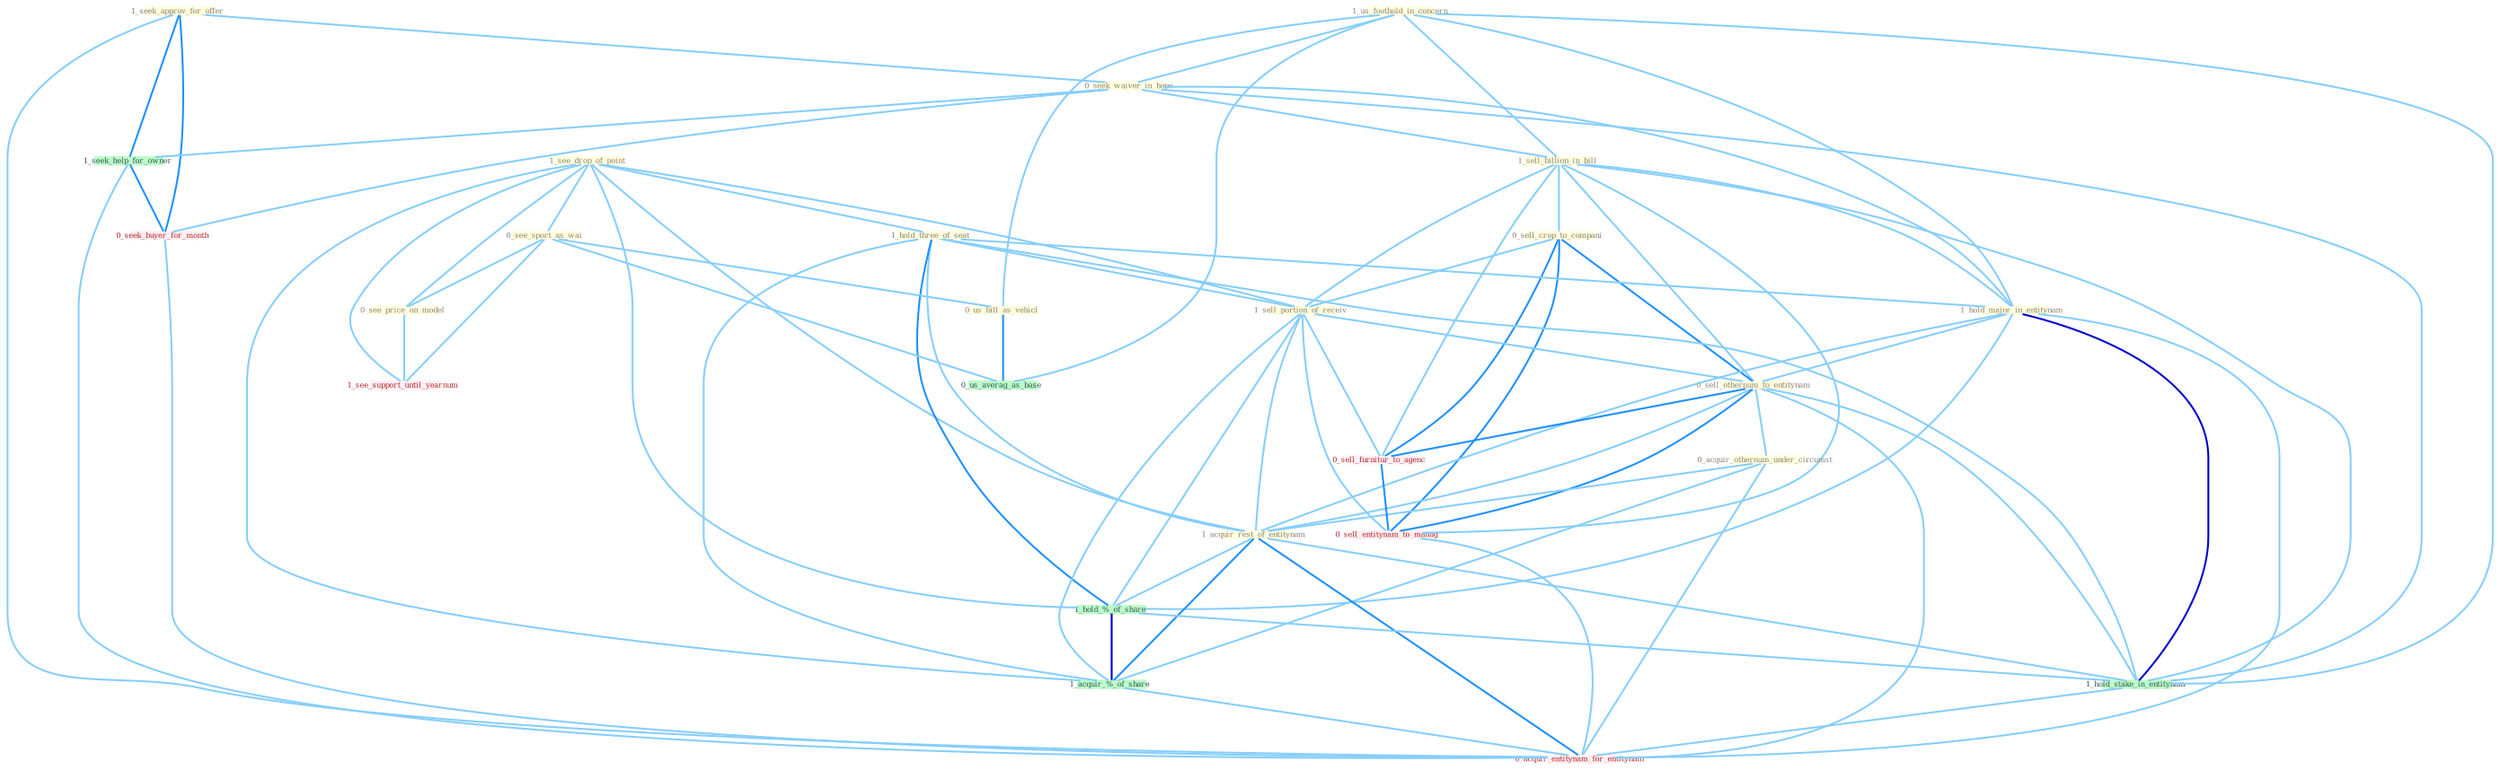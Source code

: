 Graph G{ 
    node
    [shape=polygon,style=filled,width=.5,height=.06,color="#BDFCC9",fixedsize=true,fontsize=4,
    fontcolor="#2f4f4f"];
    {node
    [color="#ffffe0", fontcolor="#8b7d6b"] "1_see_drop_of_point " "1_seek_approv_for_offer " "1_us_foothold_in_concern " "0_seek_waiver_in_hope " "1_sell_billion_in_bill " "0_sell_crop_to_compani " "1_hold_three_of_seat " "1_sell_portion_of_receiv " "0_see_sport_as_wai " "1_hold_major_in_entitynam " "0_sell_othernum_to_entitynam " "0_acquir_othernum_under_circumst " "0_us_bill_as_vehicl " "1_acquir_rest_of_entitynam " "0_see_price_on_model "}
{node [color="#fff0f5", fontcolor="#b22222"] "0_seek_buyer_for_month " "1_see_support_until_yearnum " "0_sell_furnitur_to_agenc " "0_sell_entitynam_to_manag " "0_acquir_entitynam_for_entitynam "}
edge [color="#B0E2FF"];

	"1_see_drop_of_point " -- "1_hold_three_of_seat " [w="1", color="#87cefa" ];
	"1_see_drop_of_point " -- "1_sell_portion_of_receiv " [w="1", color="#87cefa" ];
	"1_see_drop_of_point " -- "0_see_sport_as_wai " [w="1", color="#87cefa" ];
	"1_see_drop_of_point " -- "1_acquir_rest_of_entitynam " [w="1", color="#87cefa" ];
	"1_see_drop_of_point " -- "0_see_price_on_model " [w="1", color="#87cefa" ];
	"1_see_drop_of_point " -- "1_hold_%_of_share " [w="1", color="#87cefa" ];
	"1_see_drop_of_point " -- "1_acquir_%_of_share " [w="1", color="#87cefa" ];
	"1_see_drop_of_point " -- "1_see_support_until_yearnum " [w="1", color="#87cefa" ];
	"1_seek_approv_for_offer " -- "0_seek_waiver_in_hope " [w="1", color="#87cefa" ];
	"1_seek_approv_for_offer " -- "1_seek_help_for_owner " [w="2", color="#1e90ff" , len=0.8];
	"1_seek_approv_for_offer " -- "0_seek_buyer_for_month " [w="2", color="#1e90ff" , len=0.8];
	"1_seek_approv_for_offer " -- "0_acquir_entitynam_for_entitynam " [w="1", color="#87cefa" ];
	"1_us_foothold_in_concern " -- "0_seek_waiver_in_hope " [w="1", color="#87cefa" ];
	"1_us_foothold_in_concern " -- "1_sell_billion_in_bill " [w="1", color="#87cefa" ];
	"1_us_foothold_in_concern " -- "1_hold_major_in_entitynam " [w="1", color="#87cefa" ];
	"1_us_foothold_in_concern " -- "0_us_bill_as_vehicl " [w="1", color="#87cefa" ];
	"1_us_foothold_in_concern " -- "1_hold_stake_in_entitynam " [w="1", color="#87cefa" ];
	"1_us_foothold_in_concern " -- "0_us_averag_as_base " [w="1", color="#87cefa" ];
	"0_seek_waiver_in_hope " -- "1_sell_billion_in_bill " [w="1", color="#87cefa" ];
	"0_seek_waiver_in_hope " -- "1_hold_major_in_entitynam " [w="1", color="#87cefa" ];
	"0_seek_waiver_in_hope " -- "1_hold_stake_in_entitynam " [w="1", color="#87cefa" ];
	"0_seek_waiver_in_hope " -- "1_seek_help_for_owner " [w="1", color="#87cefa" ];
	"0_seek_waiver_in_hope " -- "0_seek_buyer_for_month " [w="1", color="#87cefa" ];
	"1_sell_billion_in_bill " -- "0_sell_crop_to_compani " [w="1", color="#87cefa" ];
	"1_sell_billion_in_bill " -- "1_sell_portion_of_receiv " [w="1", color="#87cefa" ];
	"1_sell_billion_in_bill " -- "1_hold_major_in_entitynam " [w="1", color="#87cefa" ];
	"1_sell_billion_in_bill " -- "0_sell_othernum_to_entitynam " [w="1", color="#87cefa" ];
	"1_sell_billion_in_bill " -- "1_hold_stake_in_entitynam " [w="1", color="#87cefa" ];
	"1_sell_billion_in_bill " -- "0_sell_furnitur_to_agenc " [w="1", color="#87cefa" ];
	"1_sell_billion_in_bill " -- "0_sell_entitynam_to_manag " [w="1", color="#87cefa" ];
	"0_sell_crop_to_compani " -- "1_sell_portion_of_receiv " [w="1", color="#87cefa" ];
	"0_sell_crop_to_compani " -- "0_sell_othernum_to_entitynam " [w="2", color="#1e90ff" , len=0.8];
	"0_sell_crop_to_compani " -- "0_sell_furnitur_to_agenc " [w="2", color="#1e90ff" , len=0.8];
	"0_sell_crop_to_compani " -- "0_sell_entitynam_to_manag " [w="2", color="#1e90ff" , len=0.8];
	"1_hold_three_of_seat " -- "1_sell_portion_of_receiv " [w="1", color="#87cefa" ];
	"1_hold_three_of_seat " -- "1_hold_major_in_entitynam " [w="1", color="#87cefa" ];
	"1_hold_three_of_seat " -- "1_acquir_rest_of_entitynam " [w="1", color="#87cefa" ];
	"1_hold_three_of_seat " -- "1_hold_%_of_share " [w="2", color="#1e90ff" , len=0.8];
	"1_hold_three_of_seat " -- "1_hold_stake_in_entitynam " [w="1", color="#87cefa" ];
	"1_hold_three_of_seat " -- "1_acquir_%_of_share " [w="1", color="#87cefa" ];
	"1_sell_portion_of_receiv " -- "0_sell_othernum_to_entitynam " [w="1", color="#87cefa" ];
	"1_sell_portion_of_receiv " -- "1_acquir_rest_of_entitynam " [w="1", color="#87cefa" ];
	"1_sell_portion_of_receiv " -- "1_hold_%_of_share " [w="1", color="#87cefa" ];
	"1_sell_portion_of_receiv " -- "1_acquir_%_of_share " [w="1", color="#87cefa" ];
	"1_sell_portion_of_receiv " -- "0_sell_furnitur_to_agenc " [w="1", color="#87cefa" ];
	"1_sell_portion_of_receiv " -- "0_sell_entitynam_to_manag " [w="1", color="#87cefa" ];
	"0_see_sport_as_wai " -- "0_us_bill_as_vehicl " [w="1", color="#87cefa" ];
	"0_see_sport_as_wai " -- "0_see_price_on_model " [w="1", color="#87cefa" ];
	"0_see_sport_as_wai " -- "1_see_support_until_yearnum " [w="1", color="#87cefa" ];
	"0_see_sport_as_wai " -- "0_us_averag_as_base " [w="1", color="#87cefa" ];
	"1_hold_major_in_entitynam " -- "0_sell_othernum_to_entitynam " [w="1", color="#87cefa" ];
	"1_hold_major_in_entitynam " -- "1_acquir_rest_of_entitynam " [w="1", color="#87cefa" ];
	"1_hold_major_in_entitynam " -- "1_hold_%_of_share " [w="1", color="#87cefa" ];
	"1_hold_major_in_entitynam " -- "1_hold_stake_in_entitynam " [w="3", color="#0000cd" , len=0.6];
	"1_hold_major_in_entitynam " -- "0_acquir_entitynam_for_entitynam " [w="1", color="#87cefa" ];
	"0_sell_othernum_to_entitynam " -- "0_acquir_othernum_under_circumst " [w="1", color="#87cefa" ];
	"0_sell_othernum_to_entitynam " -- "1_acquir_rest_of_entitynam " [w="1", color="#87cefa" ];
	"0_sell_othernum_to_entitynam " -- "1_hold_stake_in_entitynam " [w="1", color="#87cefa" ];
	"0_sell_othernum_to_entitynam " -- "0_sell_furnitur_to_agenc " [w="2", color="#1e90ff" , len=0.8];
	"0_sell_othernum_to_entitynam " -- "0_sell_entitynam_to_manag " [w="2", color="#1e90ff" , len=0.8];
	"0_sell_othernum_to_entitynam " -- "0_acquir_entitynam_for_entitynam " [w="1", color="#87cefa" ];
	"0_acquir_othernum_under_circumst " -- "1_acquir_rest_of_entitynam " [w="1", color="#87cefa" ];
	"0_acquir_othernum_under_circumst " -- "1_acquir_%_of_share " [w="1", color="#87cefa" ];
	"0_acquir_othernum_under_circumst " -- "0_acquir_entitynam_for_entitynam " [w="1", color="#87cefa" ];
	"0_us_bill_as_vehicl " -- "0_us_averag_as_base " [w="2", color="#1e90ff" , len=0.8];
	"1_acquir_rest_of_entitynam " -- "1_hold_%_of_share " [w="1", color="#87cefa" ];
	"1_acquir_rest_of_entitynam " -- "1_hold_stake_in_entitynam " [w="1", color="#87cefa" ];
	"1_acquir_rest_of_entitynam " -- "1_acquir_%_of_share " [w="2", color="#1e90ff" , len=0.8];
	"1_acquir_rest_of_entitynam " -- "0_acquir_entitynam_for_entitynam " [w="2", color="#1e90ff" , len=0.8];
	"0_see_price_on_model " -- "1_see_support_until_yearnum " [w="1", color="#87cefa" ];
	"1_hold_%_of_share " -- "1_hold_stake_in_entitynam " [w="1", color="#87cefa" ];
	"1_hold_%_of_share " -- "1_acquir_%_of_share " [w="3", color="#0000cd" , len=0.6];
	"1_hold_stake_in_entitynam " -- "0_acquir_entitynam_for_entitynam " [w="1", color="#87cefa" ];
	"1_seek_help_for_owner " -- "0_seek_buyer_for_month " [w="2", color="#1e90ff" , len=0.8];
	"1_seek_help_for_owner " -- "0_acquir_entitynam_for_entitynam " [w="1", color="#87cefa" ];
	"0_seek_buyer_for_month " -- "0_acquir_entitynam_for_entitynam " [w="1", color="#87cefa" ];
	"1_acquir_%_of_share " -- "0_acquir_entitynam_for_entitynam " [w="1", color="#87cefa" ];
	"0_sell_furnitur_to_agenc " -- "0_sell_entitynam_to_manag " [w="2", color="#1e90ff" , len=0.8];
	"0_sell_entitynam_to_manag " -- "0_acquir_entitynam_for_entitynam " [w="1", color="#87cefa" ];
}